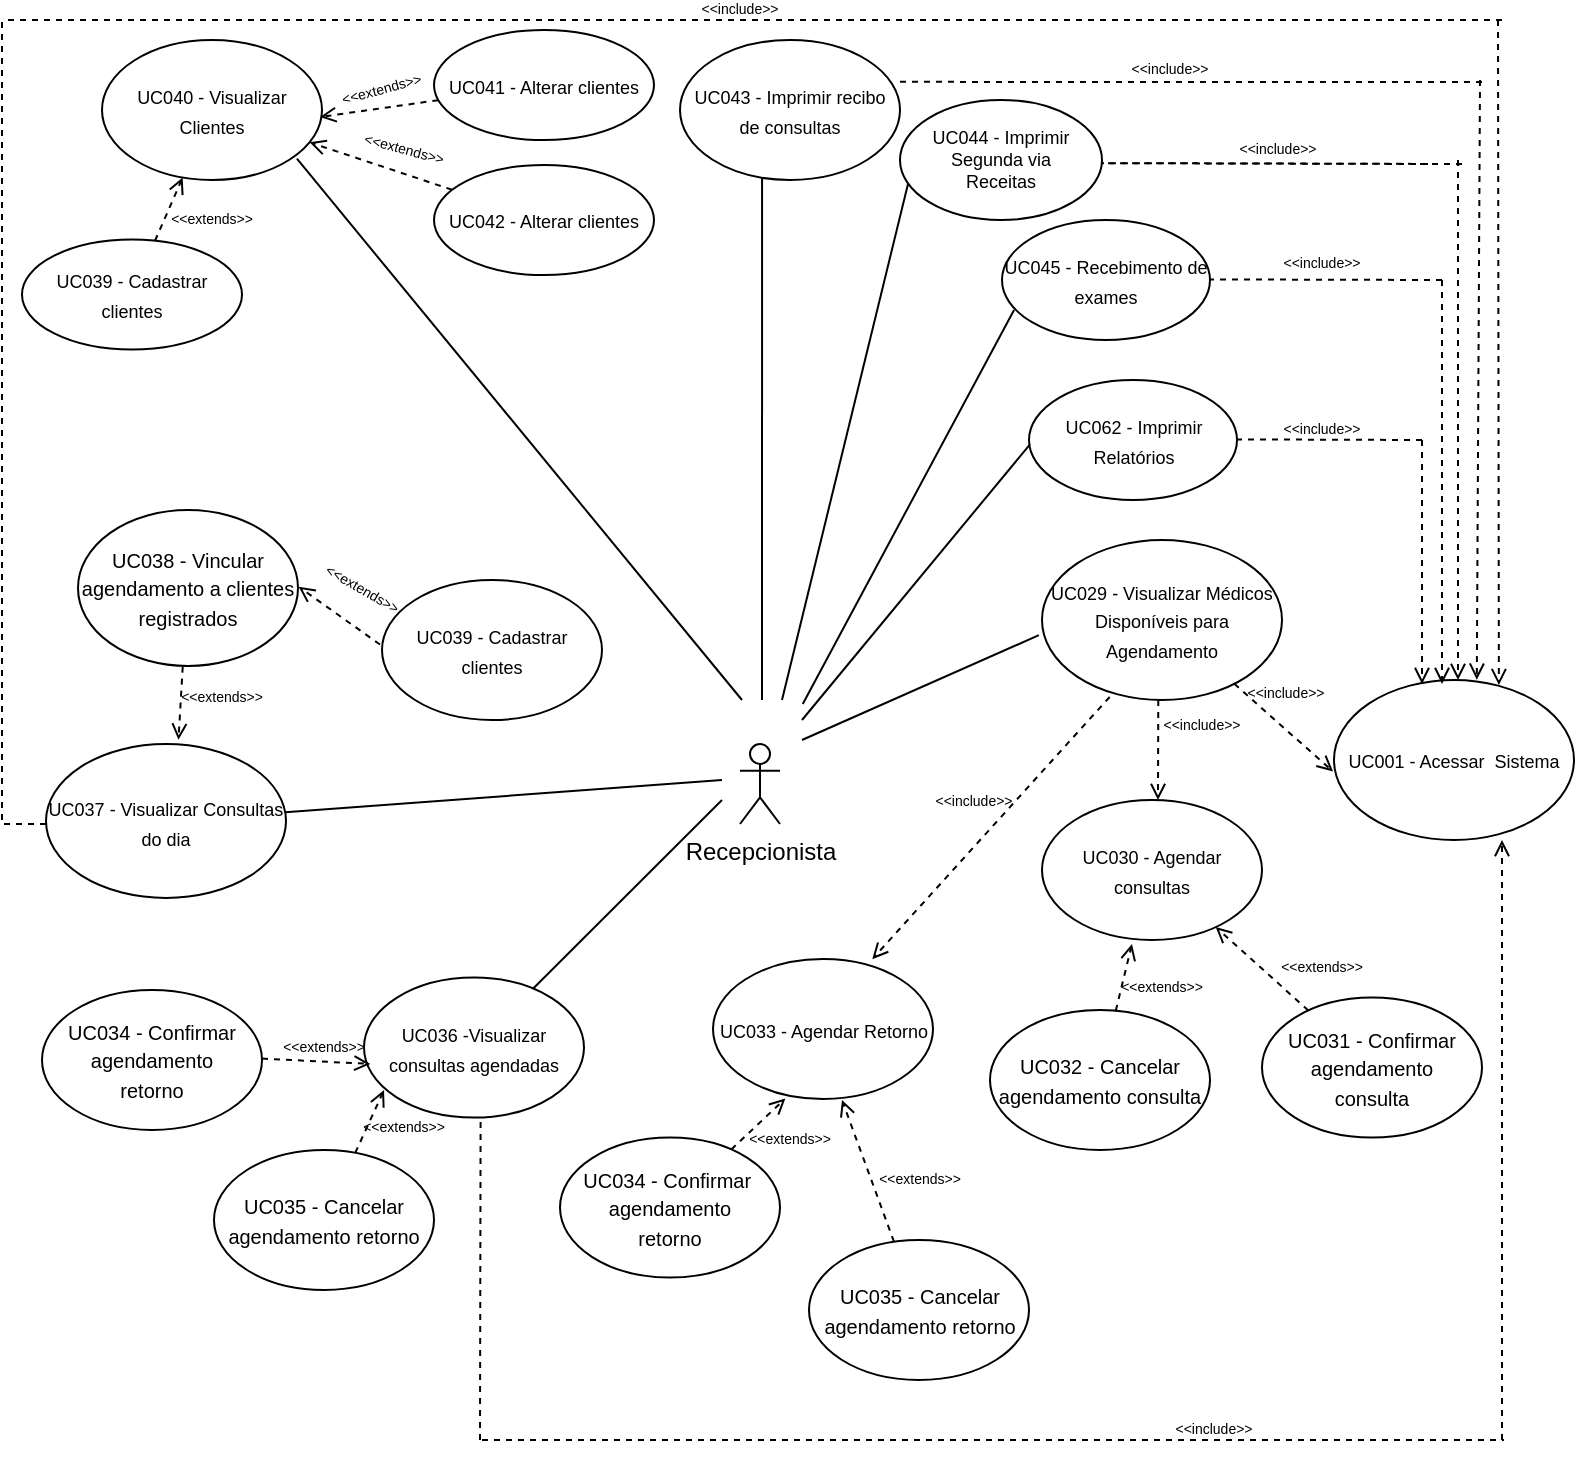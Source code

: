 <mxfile version="13.0.1" type="device"><diagram id="fzdbv0yG8Y-3q9-eAO_R" name="Page-1"><mxGraphModel dx="538" dy="321" grid="1" gridSize="10" guides="1" tooltips="1" connect="0" arrows="0" fold="1" page="1" pageScale="1" pageWidth="827" pageHeight="1169" math="0" shadow="0"><root><mxCell id="0"/><mxCell id="1" parent="0"/><mxCell id="zqVGSGA5it4cnhWG46FL-1" value="Recepcionista" style="shape=umlActor;verticalLabelPosition=bottom;labelBackgroundColor=#ffffff;verticalAlign=top;html=1;outlineConnect=0;" parent="1" vertex="1"><mxGeometry x="409" y="382" width="20" height="40" as="geometry"/></mxCell><mxCell id="zqVGSGA5it4cnhWG46FL-4" value="&lt;font style=&quot;font-size: 9px&quot;&gt;UC001 - Acessar&amp;nbsp; Sistema&lt;/font&gt;" style="ellipse;whiteSpace=wrap;html=1;" parent="1" vertex="1"><mxGeometry x="706" y="350" width="120" height="80" as="geometry"/></mxCell><mxCell id="zqVGSGA5it4cnhWG46FL-41" value="" style="endArrow=none;html=1;dashed=1;fontSize=7;endFill=0;" parent="1" edge="1"><mxGeometry width="50" height="50" relative="1" as="geometry"><mxPoint x="280" y="730" as="sourcePoint"/><mxPoint x="791" y="730" as="targetPoint"/></mxGeometry></mxCell><mxCell id="zqVGSGA5it4cnhWG46FL-42" value="" style="endArrow=open;html=1;dashed=1;fontSize=7;endFill=0;" parent="1" edge="1"><mxGeometry width="50" height="50" relative="1" as="geometry"><mxPoint x="790" y="730" as="sourcePoint"/><mxPoint x="790" y="430" as="targetPoint"/></mxGeometry></mxCell><mxCell id="zqVGSGA5it4cnhWG46FL-44" value="&amp;lt;&amp;lt;include&amp;gt;&amp;gt;" style="text;html=1;strokeColor=none;fillColor=none;align=center;verticalAlign=middle;whiteSpace=wrap;rounded=0;fontSize=7;" parent="1" vertex="1"><mxGeometry x="626" y="719.776" width="40" height="10" as="geometry"/></mxCell><mxCell id="zqVGSGA5it4cnhWG46FL-45" value="&lt;font style=&quot;font-size: 9px&quot;&gt;UC029 - Visualizar Médicos Disponíveis para Agendamento&lt;br&gt;&lt;/font&gt;" style="ellipse;whiteSpace=wrap;html=1;" parent="1" vertex="1"><mxGeometry x="560" y="280" width="120" height="80" as="geometry"/></mxCell><mxCell id="zqVGSGA5it4cnhWG46FL-46" value="&lt;font style=&quot;font-size: 10px&quot;&gt;&lt;font style=&quot;font-size: 9px&quot;&gt;UC036 -Visualizar consultas agendadas&lt;/font&gt;&lt;br&gt;&lt;/font&gt;" style="ellipse;whiteSpace=wrap;html=1;" parent="1" vertex="1"><mxGeometry x="221" y="498.78" width="110" height="70" as="geometry"/></mxCell><mxCell id="zqVGSGA5it4cnhWG46FL-47" value="&lt;div&gt;&lt;font style=&quot;font-size: 9px&quot;&gt;UC037 - Visualizar Consultas &lt;br&gt;&lt;/font&gt;&lt;/div&gt;&lt;div&gt;&lt;font style=&quot;font-size: 9px&quot;&gt;do dia&lt;/font&gt;&lt;/div&gt;" style="ellipse;whiteSpace=wrap;html=1;" parent="1" vertex="1"><mxGeometry x="62" y="382" width="120" height="77" as="geometry"/></mxCell><mxCell id="zqVGSGA5it4cnhWG46FL-48" value="" style="endArrow=none;html=1;fontSize=7;exitX=-0.013;exitY=0.595;exitDx=0;exitDy=0;exitPerimeter=0;" parent="1" source="zqVGSGA5it4cnhWG46FL-45" edge="1"><mxGeometry width="50" height="50" relative="1" as="geometry"><mxPoint x="241.727" y="712.081" as="sourcePoint"/><mxPoint x="440" y="380" as="targetPoint"/></mxGeometry></mxCell><mxCell id="zqVGSGA5it4cnhWG46FL-49" value="" style="endArrow=none;html=1;fontSize=7;" parent="1" source="zqVGSGA5it4cnhWG46FL-46" edge="1"><mxGeometry width="50" height="50" relative="1" as="geometry"><mxPoint x="165" y="591" as="sourcePoint"/><mxPoint x="400" y="410" as="targetPoint"/></mxGeometry></mxCell><mxCell id="zqVGSGA5it4cnhWG46FL-51" value="" style="endArrow=open;html=1;dashed=1;fontSize=7;endFill=0;entryX=-0.004;entryY=0.572;entryDx=0;entryDy=0;entryPerimeter=0;" parent="1" source="zqVGSGA5it4cnhWG46FL-45" target="zqVGSGA5it4cnhWG46FL-4" edge="1"><mxGeometry width="50" height="50" relative="1" as="geometry"><mxPoint x="265.833" y="765.167" as="sourcePoint"/><mxPoint x="376.667" y="809.333" as="targetPoint"/></mxGeometry></mxCell><mxCell id="zqVGSGA5it4cnhWG46FL-53" value="" style="endArrow=none;html=1;fontSize=7;" parent="1" source="zqVGSGA5it4cnhWG46FL-47" edge="1"><mxGeometry width="50" height="50" relative="1" as="geometry"><mxPoint x="223.174" y="491.006" as="sourcePoint"/><mxPoint x="400" y="400" as="targetPoint"/></mxGeometry></mxCell><mxCell id="zqVGSGA5it4cnhWG46FL-60" value="&lt;font style=&quot;font-size: 9px&quot;&gt;UC030 - Agendar consultas&lt;br&gt;&lt;/font&gt;" style="ellipse;whiteSpace=wrap;html=1;" parent="1" vertex="1"><mxGeometry x="560" y="410" width="110" height="70" as="geometry"/></mxCell><mxCell id="zqVGSGA5it4cnhWG46FL-61" value="&lt;div&gt;&lt;font style=&quot;font-size: 10px&quot;&gt;UC031 - Confirmar agendamento &lt;br&gt;&lt;/font&gt;&lt;/div&gt;&lt;div&gt;&lt;font style=&quot;font-size: 10px&quot;&gt;consulta&lt;/font&gt;&lt;/div&gt;" style="ellipse;whiteSpace=wrap;html=1;" parent="1" vertex="1"><mxGeometry x="670" y="508.78" width="110" height="70" as="geometry"/></mxCell><mxCell id="zqVGSGA5it4cnhWG46FL-66" value="" style="endArrow=open;html=1;dashed=1;fontSize=7;entryX=0.687;entryY=0.032;entryDx=0;entryDy=0;entryPerimeter=0;endFill=0;" parent="1" target="zqVGSGA5it4cnhWG46FL-4" edge="1"><mxGeometry width="50" height="50" relative="1" as="geometry"><mxPoint x="788" y="20" as="sourcePoint"/><mxPoint x="715.862" y="393.034" as="targetPoint"/></mxGeometry></mxCell><mxCell id="zqVGSGA5it4cnhWG46FL-69" value="&lt;font style=&quot;font-size: 9px&quot;&gt;UC040 - Visualizar Clientes&lt;br&gt;&lt;/font&gt;" style="ellipse;whiteSpace=wrap;html=1;" parent="1" vertex="1"><mxGeometry x="90" y="30" width="110" height="70" as="geometry"/></mxCell><mxCell id="zqVGSGA5it4cnhWG46FL-75" value="" style="endArrow=none;html=1;fontSize=7;exitX=0.886;exitY=0.848;exitDx=0;exitDy=0;exitPerimeter=0;" parent="1" source="zqVGSGA5it4cnhWG46FL-69" edge="1"><mxGeometry width="50" height="50" relative="1" as="geometry"><mxPoint x="291.667" y="256" as="sourcePoint"/><mxPoint x="410" y="360" as="targetPoint"/></mxGeometry></mxCell><mxCell id="zqVGSGA5it4cnhWG46FL-76" value="&lt;font style=&quot;font-size: 9px&quot;&gt;UC043 - Imprimir recibo de consultas&lt;br&gt;&lt;/font&gt;" style="ellipse;whiteSpace=wrap;html=1;" parent="1" vertex="1"><mxGeometry x="379" y="30" width="110" height="70" as="geometry"/></mxCell><mxCell id="zqVGSGA5it4cnhWG46FL-77" value="" style="endArrow=none;html=1;dashed=1;fontSize=7;endFill=0;" parent="1" edge="1"><mxGeometry width="50" height="50" relative="1" as="geometry"><mxPoint x="40" y="420" as="sourcePoint"/><mxPoint x="40" y="20" as="targetPoint"/></mxGeometry></mxCell><mxCell id="zqVGSGA5it4cnhWG46FL-78" value="" style="endArrow=none;html=1;dashed=1;fontSize=7;endFill=0;" parent="1" edge="1"><mxGeometry width="50" height="50" relative="1" as="geometry"><mxPoint x="790" y="20" as="sourcePoint"/><mxPoint x="40" y="20" as="targetPoint"/></mxGeometry></mxCell><mxCell id="zqVGSGA5it4cnhWG46FL-79" value="&amp;lt;&amp;lt;include&amp;gt;&amp;gt;" style="text;html=1;strokeColor=none;fillColor=none;align=center;verticalAlign=middle;whiteSpace=wrap;rounded=0;fontSize=7;" parent="1" vertex="1"><mxGeometry x="389" y="10" width="40" height="10" as="geometry"/></mxCell><mxCell id="zqVGSGA5it4cnhWG46FL-80" value="" style="endArrow=open;html=1;dashed=1;fontSize=7;endFill=0;entryX=0.595;entryY=-0.002;entryDx=0;entryDy=0;entryPerimeter=0;" parent="1" target="zqVGSGA5it4cnhWG46FL-4" edge="1"><mxGeometry width="50" height="50" relative="1" as="geometry"><mxPoint x="779" y="50" as="sourcePoint"/><mxPoint x="778" y="348" as="targetPoint"/></mxGeometry></mxCell><mxCell id="zqVGSGA5it4cnhWG46FL-84" value="" style="endArrow=none;html=1;fontSize=7;exitX=0.373;exitY=0.979;exitDx=0;exitDy=0;exitPerimeter=0;" parent="1" source="zqVGSGA5it4cnhWG46FL-76" edge="1"><mxGeometry width="50" height="50" relative="1" as="geometry"><mxPoint x="317.241" y="169.586" as="sourcePoint"/><mxPoint x="420" y="360" as="targetPoint"/></mxGeometry></mxCell><mxCell id="zqVGSGA5it4cnhWG46FL-86" value="" style="endArrow=none;html=1;fontSize=7;exitX=0.042;exitY=0.683;exitDx=0;exitDy=0;exitPerimeter=0;" parent="1" source="zqVGSGA5it4cnhWG46FL-93" edge="1"><mxGeometry width="50" height="50" relative="1" as="geometry"><mxPoint x="672.0" y="295.49" as="sourcePoint"/><mxPoint x="430" y="360" as="targetPoint"/></mxGeometry></mxCell><mxCell id="zqVGSGA5it4cnhWG46FL-90" value="&amp;lt;&amp;lt;include&amp;gt;&amp;gt;" style="text;html=1;strokeColor=none;fillColor=none;align=center;verticalAlign=middle;whiteSpace=wrap;rounded=0;fontSize=7;" parent="1" vertex="1"><mxGeometry x="657.5" y="79.996" width="40" height="10" as="geometry"/></mxCell><mxCell id="zqVGSGA5it4cnhWG46FL-91" value="&amp;lt;&amp;lt;include&amp;gt;&amp;gt;" style="text;html=1;strokeColor=none;fillColor=none;align=center;verticalAlign=middle;whiteSpace=wrap;rounded=0;fontSize=7;" parent="1" vertex="1"><mxGeometry x="604" y="39.996" width="40" height="10" as="geometry"/></mxCell><mxCell id="zqVGSGA5it4cnhWG46FL-93" value="&lt;div style=&quot;font-size: 9px&quot;&gt;&lt;font style=&quot;font-size: 9px&quot;&gt;UC044 - Imprimir Segunda via &lt;br&gt;&lt;/font&gt;&lt;/div&gt;&lt;div style=&quot;font-size: 9px&quot;&gt;&lt;font style=&quot;font-size: 9px&quot;&gt;Receitas&lt;/font&gt;&lt;/div&gt;" style="ellipse;whiteSpace=wrap;html=1;" parent="1" vertex="1"><mxGeometry x="489" y="60" width="101" height="60" as="geometry"/></mxCell><mxCell id="zqVGSGA5it4cnhWG46FL-95" value="" style="endArrow=open;html=1;dashed=1;fontSize=7;endFill=0;" parent="1" source="zqVGSGA5it4cnhWG46FL-61" target="zqVGSGA5it4cnhWG46FL-60" edge="1"><mxGeometry width="50" height="50" relative="1" as="geometry"><mxPoint x="546.857" y="131.714" as="sourcePoint"/><mxPoint x="615.429" y="170.286" as="targetPoint"/></mxGeometry></mxCell><mxCell id="zqVGSGA5it4cnhWG46FL-96" value="&amp;lt;&amp;lt;include&amp;gt;&amp;gt;" style="text;html=1;strokeColor=none;fillColor=none;align=center;verticalAlign=middle;whiteSpace=wrap;rounded=0;fontSize=7;" parent="1" vertex="1"><mxGeometry x="662" y="351.996" width="40" height="10" as="geometry"/></mxCell><mxCell id="clBpDciSqLMiNLBuiBQP-1" value="" style="endArrow=open;html=1;dashed=1;fontSize=7;endFill=0;" parent="1" edge="1"><mxGeometry width="50" height="50" relative="1" as="geometry"><mxPoint x="618.145" y="360.0" as="sourcePoint"/><mxPoint x="618" y="410" as="targetPoint"/></mxGeometry></mxCell><mxCell id="clBpDciSqLMiNLBuiBQP-2" value="&amp;lt;&amp;lt;include&amp;gt;&amp;gt;" style="text;html=1;strokeColor=none;fillColor=none;align=center;verticalAlign=middle;whiteSpace=wrap;rounded=0;fontSize=7;" parent="1" vertex="1"><mxGeometry x="620" y="364" width="40" height="18" as="geometry"/></mxCell><mxCell id="clBpDciSqLMiNLBuiBQP-4" value="&lt;font style=&quot;font-size: 10px&quot;&gt;UC032 - Cancelar agendamento consulta&lt;br&gt;&lt;/font&gt;" style="ellipse;whiteSpace=wrap;html=1;" parent="1" vertex="1"><mxGeometry x="534" y="515" width="110" height="70" as="geometry"/></mxCell><mxCell id="clBpDciSqLMiNLBuiBQP-6" value="&lt;font style=&quot;font-size: 9px&quot;&gt;UC033 - Agendar Retorno&lt;br&gt;&lt;/font&gt;" style="ellipse;whiteSpace=wrap;html=1;" parent="1" vertex="1"><mxGeometry x="395.5" y="489.5" width="110" height="70" as="geometry"/></mxCell><mxCell id="clBpDciSqLMiNLBuiBQP-7" value="&amp;lt;&amp;lt;extends&amp;gt;&amp;gt;" style="text;html=1;strokeColor=none;fillColor=none;align=center;verticalAlign=middle;whiteSpace=wrap;rounded=0;fontSize=7;" parent="1" vertex="1"><mxGeometry x="680" y="489.496" width="40" height="10" as="geometry"/></mxCell><mxCell id="clBpDciSqLMiNLBuiBQP-8" value="" style="endArrow=open;html=1;dashed=1;fontSize=7;endFill=0;entryX=0.409;entryY=1.028;entryDx=0;entryDy=0;entryPerimeter=0;" parent="1" source="clBpDciSqLMiNLBuiBQP-4" target="zqVGSGA5it4cnhWG46FL-60" edge="1"><mxGeometry width="50" height="50" relative="1" as="geometry"><mxPoint x="693.101" y="515.268" as="sourcePoint"/><mxPoint x="646.768" y="473.571" as="targetPoint"/></mxGeometry></mxCell><mxCell id="clBpDciSqLMiNLBuiBQP-9" value="&amp;lt;&amp;lt;extends&amp;gt;&amp;gt;" style="text;html=1;strokeColor=none;fillColor=none;align=center;verticalAlign=middle;whiteSpace=wrap;rounded=0;fontSize=7;" parent="1" vertex="1"><mxGeometry x="600" y="498.776" width="40" height="10" as="geometry"/></mxCell><mxCell id="clBpDciSqLMiNLBuiBQP-10" value="" style="endArrow=open;html=1;dashed=1;fontSize=7;endFill=0;exitX=0.282;exitY=0.981;exitDx=0;exitDy=0;exitPerimeter=0;entryX=0.724;entryY=0.001;entryDx=0;entryDy=0;entryPerimeter=0;" parent="1" source="zqVGSGA5it4cnhWG46FL-45" target="clBpDciSqLMiNLBuiBQP-6" edge="1"><mxGeometry width="50" height="50" relative="1" as="geometry"><mxPoint x="618.145" y="360.0" as="sourcePoint"/><mxPoint x="618" y="410.0" as="targetPoint"/></mxGeometry></mxCell><mxCell id="clBpDciSqLMiNLBuiBQP-11" value="&amp;lt;&amp;lt;include&amp;gt;&amp;gt;" style="text;html=1;strokeColor=none;fillColor=none;align=center;verticalAlign=middle;whiteSpace=wrap;rounded=0;fontSize=7;" parent="1" vertex="1"><mxGeometry x="505.5" y="401.5" width="40" height="18" as="geometry"/></mxCell><mxCell id="clBpDciSqLMiNLBuiBQP-12" value="&lt;div&gt;&lt;font style=&quot;font-size: 10px&quot;&gt;UC034 - Confirmar&amp;nbsp; agendamento &lt;br&gt;&lt;/font&gt;&lt;/div&gt;&lt;div&gt;&lt;font style=&quot;font-size: 10px&quot;&gt;retorno&lt;/font&gt;&lt;/div&gt;" style="ellipse;whiteSpace=wrap;html=1;" parent="1" vertex="1"><mxGeometry x="319" y="578.78" width="110" height="70" as="geometry"/></mxCell><mxCell id="clBpDciSqLMiNLBuiBQP-13" value="" style="endArrow=open;html=1;dashed=1;fontSize=7;endFill=0;entryX=0.329;entryY=0.996;entryDx=0;entryDy=0;entryPerimeter=0;" parent="1" source="clBpDciSqLMiNLBuiBQP-12" target="clBpDciSqLMiNLBuiBQP-6" edge="1"><mxGeometry width="50" height="50" relative="1" as="geometry"><mxPoint x="360.357" y="218.144" as="sourcePoint"/><mxPoint x="460.268" y="560.001" as="targetPoint"/></mxGeometry></mxCell><mxCell id="clBpDciSqLMiNLBuiBQP-14" value="&lt;font style=&quot;font-size: 10px&quot;&gt;UC035 - Cancelar agendamento retorno&lt;br&gt;&lt;/font&gt;" style="ellipse;whiteSpace=wrap;html=1;" parent="1" vertex="1"><mxGeometry x="443.5" y="630.0" width="110" height="70" as="geometry"/></mxCell><mxCell id="clBpDciSqLMiNLBuiBQP-15" value="&amp;lt;&amp;lt;extends&amp;gt;&amp;gt;" style="text;html=1;strokeColor=none;fillColor=none;align=center;verticalAlign=middle;whiteSpace=wrap;rounded=0;fontSize=7;" parent="1" vertex="1"><mxGeometry x="478.5" y="595.206" width="40" height="10" as="geometry"/></mxCell><mxCell id="clBpDciSqLMiNLBuiBQP-16" value="" style="endArrow=open;html=1;dashed=1;fontSize=7;endFill=0;" parent="1" source="clBpDciSqLMiNLBuiBQP-14" edge="1"><mxGeometry width="50" height="50" relative="1" as="geometry"><mxPoint x="506.601" y="601.698" as="sourcePoint"/><mxPoint x="460" y="560" as="targetPoint"/></mxGeometry></mxCell><mxCell id="clBpDciSqLMiNLBuiBQP-17" value="&amp;lt;&amp;lt;extends&amp;gt;&amp;gt;" style="text;html=1;strokeColor=none;fillColor=none;align=center;verticalAlign=middle;whiteSpace=wrap;rounded=0;fontSize=7;" parent="1" vertex="1"><mxGeometry x="414" y="574.996" width="40" height="10" as="geometry"/></mxCell><mxCell id="clBpDciSqLMiNLBuiBQP-18" value="" style="endArrow=none;html=1;dashed=1;fontSize=7;entryX=0.53;entryY=0.991;entryDx=0;entryDy=0;entryPerimeter=0;endFill=0;" parent="1" target="zqVGSGA5it4cnhWG46FL-46" edge="1"><mxGeometry width="50" height="50" relative="1" as="geometry"><mxPoint x="279" y="730" as="sourcePoint"/><mxPoint x="220.339" y="474.796" as="targetPoint"/></mxGeometry></mxCell><mxCell id="clBpDciSqLMiNLBuiBQP-19" value="" style="endArrow=open;html=1;dashed=1;fontSize=7;endFill=0;entryX=0.029;entryY=0.617;entryDx=0;entryDy=0;entryPerimeter=0;exitX=1;exitY=0.49;exitDx=0;exitDy=0;exitPerimeter=0;" parent="1" source="clBpDciSqLMiNLBuiBQP-25" target="zqVGSGA5it4cnhWG46FL-46" edge="1"><mxGeometry width="50" height="50" relative="1" as="geometry"><mxPoint x="404.569" y="584.684" as="sourcePoint"/><mxPoint x="320" y="559" as="targetPoint"/></mxGeometry></mxCell><mxCell id="clBpDciSqLMiNLBuiBQP-20" value="&lt;font style=&quot;font-size: 10px&quot;&gt;UC035 - Cancelar agendamento retorno&lt;br&gt;&lt;/font&gt;" style="ellipse;whiteSpace=wrap;html=1;" parent="1" vertex="1"><mxGeometry x="146" y="585.0" width="110" height="70" as="geometry"/></mxCell><mxCell id="clBpDciSqLMiNLBuiBQP-21" value="" style="endArrow=open;html=1;dashed=1;fontSize=7;endFill=0;entryX=0.091;entryY=0.804;entryDx=0;entryDy=0;entryPerimeter=0;" parent="1" source="clBpDciSqLMiNLBuiBQP-20" target="zqVGSGA5it4cnhWG46FL-46" edge="1"><mxGeometry width="50" height="50" relative="1" as="geometry"><mxPoint x="209.101" y="556.698" as="sourcePoint"/><mxPoint x="162.5" y="515" as="targetPoint"/></mxGeometry></mxCell><mxCell id="clBpDciSqLMiNLBuiBQP-22" value="&amp;lt;&amp;lt;extends&amp;gt;&amp;gt;" style="text;html=1;strokeColor=none;fillColor=none;align=center;verticalAlign=middle;whiteSpace=wrap;rounded=0;fontSize=7;" parent="1" vertex="1"><mxGeometry x="181" y="528.776" width="40" height="10" as="geometry"/></mxCell><mxCell id="clBpDciSqLMiNLBuiBQP-23" value="&amp;lt;&amp;lt;extends&amp;gt;&amp;gt;" style="text;html=1;strokeColor=none;fillColor=none;align=center;verticalAlign=middle;whiteSpace=wrap;rounded=0;fontSize=7;" parent="1" vertex="1"><mxGeometry x="221" y="569.496" width="40" height="10" as="geometry"/></mxCell><mxCell id="clBpDciSqLMiNLBuiBQP-25" value="&lt;div&gt;&lt;font style=&quot;font-size: 10px&quot;&gt;UC034 - Confirmar agendamento&lt;/font&gt;&lt;/div&gt;&lt;div&gt;&lt;font style=&quot;font-size: 10px&quot;&gt;retorno&lt;/font&gt;&lt;/div&gt;" style="ellipse;whiteSpace=wrap;html=1;" parent="1" vertex="1"><mxGeometry x="60" y="505.0" width="110" height="70" as="geometry"/></mxCell><mxCell id="clBpDciSqLMiNLBuiBQP-26" value="&lt;font style=&quot;font-size: 10px&quot;&gt;UC038 - Vincular agendamento a clientes registrados&lt;br&gt;&lt;/font&gt;" style="ellipse;whiteSpace=wrap;html=1;" parent="1" vertex="1"><mxGeometry x="78" y="265" width="110" height="78" as="geometry"/></mxCell><mxCell id="clBpDciSqLMiNLBuiBQP-27" value="" style="endArrow=open;html=1;dashed=1;fontSize=7;endFill=0;entryX=0.552;entryY=-0.027;entryDx=0;entryDy=0;entryPerimeter=0;exitX=0.476;exitY=1.004;exitDx=0;exitDy=0;exitPerimeter=0;" parent="1" source="clBpDciSqLMiNLBuiBQP-26" target="zqVGSGA5it4cnhWG46FL-47" edge="1"><mxGeometry width="50" height="50" relative="1" as="geometry"><mxPoint x="169.101" y="253.698" as="sourcePoint"/><mxPoint x="191.01" y="252.06" as="targetPoint"/></mxGeometry></mxCell><mxCell id="clBpDciSqLMiNLBuiBQP-28" value="&amp;lt;&amp;lt;extends&amp;gt;&amp;gt;" style="text;html=1;strokeColor=none;fillColor=none;align=center;verticalAlign=middle;whiteSpace=wrap;rounded=0;fontSize=7;" parent="1" vertex="1"><mxGeometry x="130" y="353.996" width="40" height="10" as="geometry"/></mxCell><mxCell id="clBpDciSqLMiNLBuiBQP-29" value="" style="endArrow=open;html=1;dashed=1;fontSize=7;endFill=0;entryX=1.003;entryY=0.492;entryDx=0;entryDy=0;entryPerimeter=0;exitX=-0.009;exitY=0.461;exitDx=0;exitDy=0;exitPerimeter=0;" parent="1" source="clBpDciSqLMiNLBuiBQP-31" target="clBpDciSqLMiNLBuiBQP-26" edge="1"><mxGeometry width="50" height="50" relative="1" as="geometry"><mxPoint x="554.569" y="352.684" as="sourcePoint"/><mxPoint x="374.19" y="309.97" as="targetPoint"/></mxGeometry></mxCell><mxCell id="clBpDciSqLMiNLBuiBQP-30" value="&amp;lt;&amp;lt;extends&amp;gt;&amp;gt;" style="text;html=1;strokeColor=none;fillColor=none;align=center;verticalAlign=middle;whiteSpace=wrap;rounded=0;fontSize=7;rotation=-15;" parent="1" vertex="1"><mxGeometry x="210" y="49.996" width="40" height="10" as="geometry"/></mxCell><mxCell id="clBpDciSqLMiNLBuiBQP-31" value="&lt;font style=&quot;font-size: 9px&quot;&gt;UC039 - Cadastrar clientes&lt;br&gt;&lt;/font&gt;" style="ellipse;whiteSpace=wrap;html=1;" parent="1" vertex="1"><mxGeometry x="230" y="300.0" width="110" height="70" as="geometry"/></mxCell><mxCell id="clBpDciSqLMiNLBuiBQP-32" value="" style="endArrow=none;html=1;dashed=1;fontSize=7;endFill=0;" parent="1" edge="1"><mxGeometry width="50" height="50" relative="1" as="geometry"><mxPoint x="62" y="422" as="sourcePoint"/><mxPoint x="40" y="422" as="targetPoint"/></mxGeometry></mxCell><mxCell id="clBpDciSqLMiNLBuiBQP-33" value="" style="endArrow=open;html=1;dashed=1;fontSize=7;endFill=0;" parent="1" source="clBpDciSqLMiNLBuiBQP-34" target="zqVGSGA5it4cnhWG46FL-69" edge="1"><mxGeometry width="50" height="50" relative="1" as="geometry"><mxPoint x="376.569" y="228.464" as="sourcePoint"/><mxPoint x="10.33" y="179.156" as="targetPoint"/></mxGeometry></mxCell><mxCell id="clBpDciSqLMiNLBuiBQP-34" value="&lt;font style=&quot;font-size: 9px&quot;&gt;UC039 - Cadastrar clientes&lt;br&gt;&lt;/font&gt;" style="ellipse;whiteSpace=wrap;html=1;" parent="1" vertex="1"><mxGeometry x="50" y="129.78" width="110" height="55" as="geometry"/></mxCell><mxCell id="clBpDciSqLMiNLBuiBQP-36" value="" style="endArrow=open;html=1;dashed=1;fontSize=7;endFill=0;entryX=0.991;entryY=0.55;entryDx=0;entryDy=0;entryPerimeter=0;" parent="1" source="clBpDciSqLMiNLBuiBQP-37" target="zqVGSGA5it4cnhWG46FL-69" edge="1"><mxGeometry width="50" height="50" relative="1" as="geometry"><mxPoint x="376.569" y="228.464" as="sourcePoint"/><mxPoint x="152.875" y="107.043" as="targetPoint"/></mxGeometry></mxCell><mxCell id="clBpDciSqLMiNLBuiBQP-37" value="&lt;font style=&quot;font-size: 9px&quot;&gt;UC041 - Alterar clientes&lt;br&gt;&lt;/font&gt;" style="ellipse;whiteSpace=wrap;html=1;" parent="1" vertex="1"><mxGeometry x="256" y="25" width="110" height="55" as="geometry"/></mxCell><mxCell id="clBpDciSqLMiNLBuiBQP-38" value="&amp;lt;&amp;lt;extends&amp;gt;&amp;gt;" style="text;html=1;strokeColor=none;fillColor=none;align=center;verticalAlign=middle;whiteSpace=wrap;rounded=0;fontSize=7;" parent="1" vertex="1"><mxGeometry x="125" y="114.996" width="40" height="10" as="geometry"/></mxCell><mxCell id="clBpDciSqLMiNLBuiBQP-39" value="&amp;lt;&amp;lt;extends&amp;gt;&amp;gt;" style="text;html=1;strokeColor=none;fillColor=none;align=center;verticalAlign=middle;whiteSpace=wrap;rounded=0;fontSize=7;rotation=15;" parent="1" vertex="1"><mxGeometry x="221" y="79.996" width="40" height="10" as="geometry"/></mxCell><mxCell id="clBpDciSqLMiNLBuiBQP-40" value="" style="endArrow=open;html=1;dashed=1;fontSize=7;endFill=0;" parent="1" source="clBpDciSqLMiNLBuiBQP-41" target="zqVGSGA5it4cnhWG46FL-69" edge="1"><mxGeometry width="50" height="50" relative="1" as="geometry"><mxPoint x="376.569" y="295.964" as="sourcePoint"/><mxPoint x="199.01" y="136" as="targetPoint"/></mxGeometry></mxCell><mxCell id="clBpDciSqLMiNLBuiBQP-41" value="&lt;font style=&quot;font-size: 9px&quot;&gt;UC042 - Alterar clientes&lt;br&gt;&lt;/font&gt;" style="ellipse;whiteSpace=wrap;html=1;" parent="1" vertex="1"><mxGeometry x="256" y="92.5" width="110" height="55" as="geometry"/></mxCell><mxCell id="clBpDciSqLMiNLBuiBQP-42" value="" style="endArrow=none;html=1;dashed=1;fontSize=7;endFill=0;entryX=0.988;entryY=0.299;entryDx=0;entryDy=0;entryPerimeter=0;" parent="1" target="zqVGSGA5it4cnhWG46FL-76" edge="1"><mxGeometry width="50" height="50" relative="1" as="geometry"><mxPoint x="780" y="51" as="sourcePoint"/><mxPoint x="20" y="50" as="targetPoint"/></mxGeometry></mxCell><mxCell id="clBpDciSqLMiNLBuiBQP-43" value="" style="endArrow=open;html=1;dashed=1;fontSize=7;endFill=0;entryX=0.525;entryY=-0.023;entryDx=0;entryDy=0;entryPerimeter=0;" parent="1" edge="1"><mxGeometry width="50" height="50" relative="1" as="geometry"><mxPoint x="768" y="90" as="sourcePoint"/><mxPoint x="768.0" y="350.0" as="targetPoint"/></mxGeometry></mxCell><mxCell id="clBpDciSqLMiNLBuiBQP-44" value="" style="endArrow=none;html=1;dashed=1;fontSize=7;endFill=0;entryX=0.995;entryY=0.526;entryDx=0;entryDy=0;entryPerimeter=0;" parent="1" target="zqVGSGA5it4cnhWG46FL-93" edge="1"><mxGeometry width="50" height="50" relative="1" as="geometry"><mxPoint x="753" y="92" as="sourcePoint"/><mxPoint x="527.09" y="130.71" as="targetPoint"/></mxGeometry></mxCell><mxCell id="clBpDciSqLMiNLBuiBQP-45" value="&amp;lt;&amp;lt;extends&amp;gt;&amp;gt;" style="text;html=1;strokeColor=none;fillColor=none;align=center;verticalAlign=middle;whiteSpace=wrap;rounded=0;fontSize=7;rotation=30;" parent="1" vertex="1"><mxGeometry x="200" y="299.996" width="40" height="10" as="geometry"/></mxCell><mxCell id="SBSFbG5qxoSRTiC00NGv-1" value="&lt;font style=&quot;font-size: 9px&quot;&gt;UC045 - Recebimento de exames&lt;/font&gt;" style="ellipse;whiteSpace=wrap;html=1;" parent="1" vertex="1"><mxGeometry x="540" y="120" width="104" height="60" as="geometry"/></mxCell><mxCell id="SBSFbG5qxoSRTiC00NGv-2" value="" style="endArrow=none;html=1;fontSize=7;exitX=0.058;exitY=0.75;exitDx=0;exitDy=0;exitPerimeter=0;" parent="1" source="SBSFbG5qxoSRTiC00NGv-1" edge="1"><mxGeometry width="50" height="50" relative="1" as="geometry"><mxPoint x="600.0" y="117.31" as="sourcePoint"/><mxPoint x="440.38" y="362" as="targetPoint"/></mxGeometry></mxCell><mxCell id="1qs1_EAEyTijzYGWt5uG-1" value="&lt;font style=&quot;font-size: 9px&quot;&gt;UC062 - Imprimir Relatórios&lt;/font&gt;" style="ellipse;whiteSpace=wrap;html=1;" vertex="1" parent="1"><mxGeometry x="553.5" y="200" width="104" height="60" as="geometry"/></mxCell><mxCell id="1qs1_EAEyTijzYGWt5uG-2" value="" style="endArrow=none;html=1;fontSize=7;exitX=0.005;exitY=0.536;exitDx=0;exitDy=0;exitPerimeter=0;" edge="1" parent="1" source="1qs1_EAEyTijzYGWt5uG-1"><mxGeometry width="50" height="50" relative="1" as="geometry"><mxPoint x="626.0" y="174.81" as="sourcePoint"/><mxPoint x="440" y="370" as="targetPoint"/></mxGeometry></mxCell><mxCell id="1qs1_EAEyTijzYGWt5uG-3" value="" style="endArrow=none;html=1;dashed=1;fontSize=7;endFill=0;entryX=0.995;entryY=0.526;entryDx=0;entryDy=0;entryPerimeter=0;" edge="1" parent="1"><mxGeometry width="50" height="50" relative="1" as="geometry"><mxPoint x="770" y="92" as="sourcePoint"/><mxPoint x="589.495" y="91.56" as="targetPoint"/></mxGeometry></mxCell><mxCell id="1qs1_EAEyTijzYGWt5uG-4" value="" style="endArrow=none;html=1;dashed=1;fontSize=7;endFill=0;entryX=0.995;entryY=0.526;entryDx=0;entryDy=0;entryPerimeter=0;" edge="1" parent="1"><mxGeometry width="50" height="50" relative="1" as="geometry"><mxPoint x="760" y="150" as="sourcePoint"/><mxPoint x="643.995" y="149.71" as="targetPoint"/></mxGeometry></mxCell><mxCell id="1qs1_EAEyTijzYGWt5uG-5" value="" style="endArrow=none;html=1;dashed=1;fontSize=7;endFill=0;entryX=0.995;entryY=0.526;entryDx=0;entryDy=0;entryPerimeter=0;" edge="1" parent="1"><mxGeometry width="50" height="50" relative="1" as="geometry"><mxPoint x="750" y="230" as="sourcePoint"/><mxPoint x="657.495" y="229.71" as="targetPoint"/></mxGeometry></mxCell><mxCell id="1qs1_EAEyTijzYGWt5uG-6" value="" style="endArrow=open;html=1;dashed=1;fontSize=7;endFill=0;entryX=0.525;entryY=-0.023;entryDx=0;entryDy=0;entryPerimeter=0;" edge="1" parent="1"><mxGeometry width="50" height="50" relative="1" as="geometry"><mxPoint x="760" y="150" as="sourcePoint"/><mxPoint x="760.0" y="352" as="targetPoint"/></mxGeometry></mxCell><mxCell id="1qs1_EAEyTijzYGWt5uG-7" value="" style="endArrow=open;html=1;dashed=1;fontSize=7;endFill=0;entryX=0.525;entryY=-0.023;entryDx=0;entryDy=0;entryPerimeter=0;" edge="1" parent="1"><mxGeometry width="50" height="50" relative="1" as="geometry"><mxPoint x="750" y="230" as="sourcePoint"/><mxPoint x="750.0" y="352" as="targetPoint"/></mxGeometry></mxCell><mxCell id="1qs1_EAEyTijzYGWt5uG-8" value="&amp;lt;&amp;lt;include&amp;gt;&amp;gt;" style="text;html=1;strokeColor=none;fillColor=none;align=center;verticalAlign=middle;whiteSpace=wrap;rounded=0;fontSize=7;" vertex="1" parent="1"><mxGeometry x="680" y="137.496" width="40" height="10" as="geometry"/></mxCell><mxCell id="1qs1_EAEyTijzYGWt5uG-9" value="&amp;lt;&amp;lt;include&amp;gt;&amp;gt;" style="text;html=1;strokeColor=none;fillColor=none;align=center;verticalAlign=middle;whiteSpace=wrap;rounded=0;fontSize=7;" vertex="1" parent="1"><mxGeometry x="680" y="219.996" width="40" height="10" as="geometry"/></mxCell></root></mxGraphModel></diagram></mxfile>